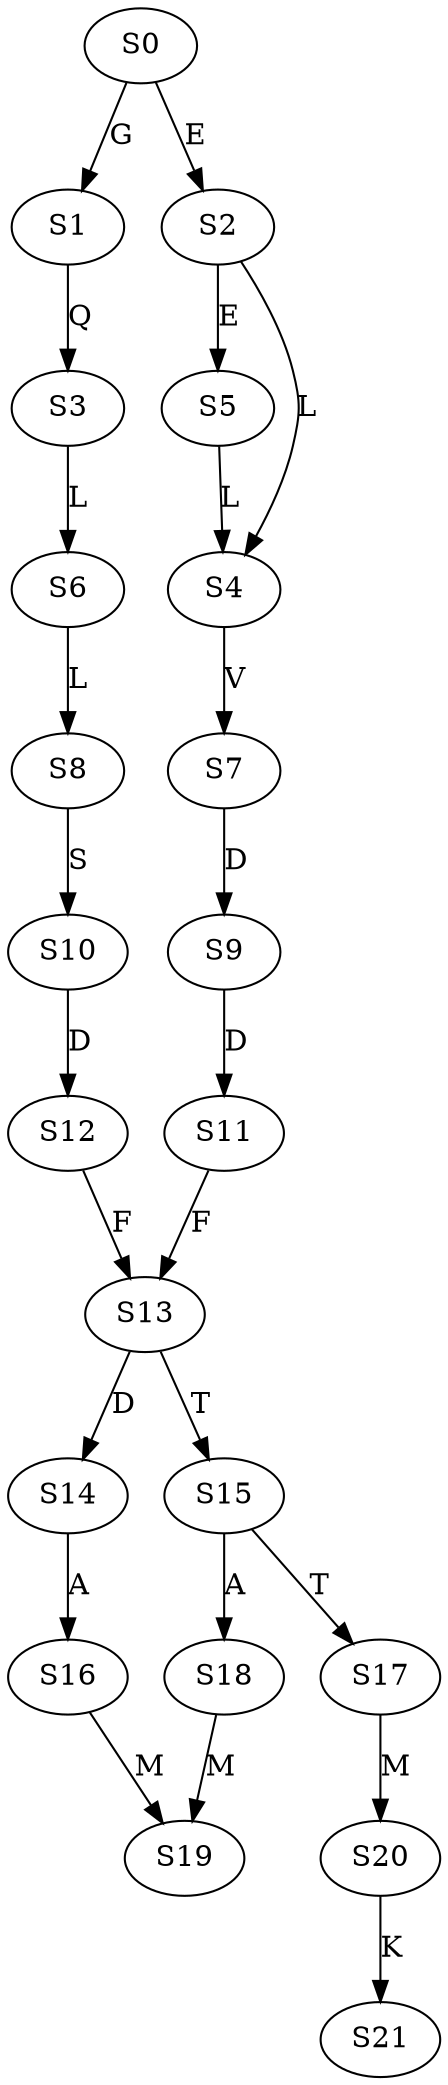 strict digraph  {
	S0 -> S1 [ label = G ];
	S0 -> S2 [ label = E ];
	S1 -> S3 [ label = Q ];
	S2 -> S4 [ label = L ];
	S2 -> S5 [ label = E ];
	S3 -> S6 [ label = L ];
	S4 -> S7 [ label = V ];
	S5 -> S4 [ label = L ];
	S6 -> S8 [ label = L ];
	S7 -> S9 [ label = D ];
	S8 -> S10 [ label = S ];
	S9 -> S11 [ label = D ];
	S10 -> S12 [ label = D ];
	S11 -> S13 [ label = F ];
	S12 -> S13 [ label = F ];
	S13 -> S14 [ label = D ];
	S13 -> S15 [ label = T ];
	S14 -> S16 [ label = A ];
	S15 -> S17 [ label = T ];
	S15 -> S18 [ label = A ];
	S16 -> S19 [ label = M ];
	S17 -> S20 [ label = M ];
	S18 -> S19 [ label = M ];
	S20 -> S21 [ label = K ];
}
